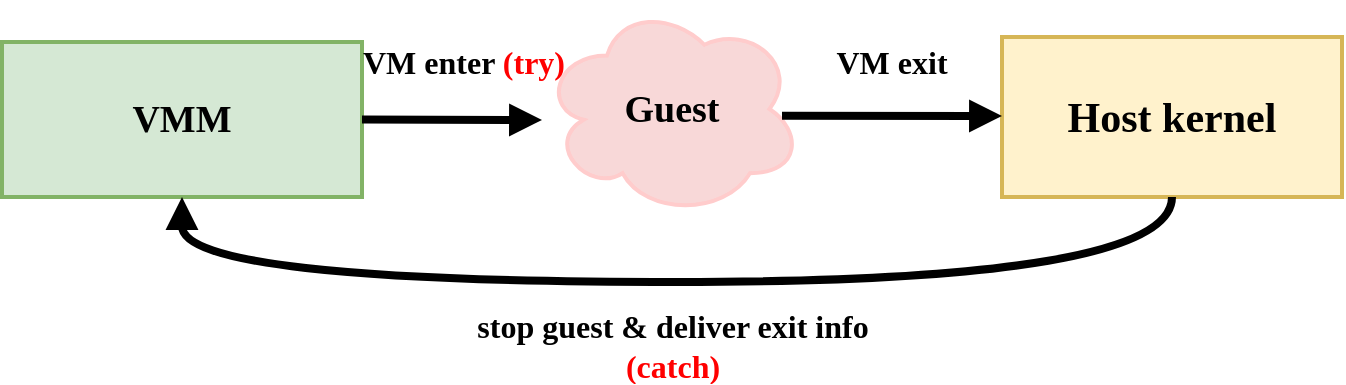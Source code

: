<mxfile>
    <diagram id="ZLxBFHfKS9q5K6NNhN-_" name="Page-1">
        <mxGraphModel dx="920" dy="1140" grid="1" gridSize="10" guides="1" tooltips="1" connect="1" arrows="1" fold="1" page="1" pageScale="1" pageWidth="850" pageHeight="1100" math="0" shadow="0">
            <root>
                <mxCell id="0"/>
                <mxCell id="1" parent="0"/>
                <mxCell id="8" value="Host kernel" style="whiteSpace=wrap;strokeWidth=2;fillColor=#fff2cc;strokeColor=#d6b656;fontFamily=Verdana;fontStyle=1;fontSize=21;" vertex="1" parent="1">
                    <mxGeometry x="650" y="177.5" width="170" height="80" as="geometry"/>
                </mxCell>
                <mxCell id="10" value="VMM" style="whiteSpace=wrap;strokeWidth=2;fillColor=#d5e8d4;strokeColor=#82b366;fontFamily=Verdana;fontStyle=1;fontSize=19;" vertex="1" parent="1">
                    <mxGeometry x="150" y="180" width="180" height="77.5" as="geometry"/>
                </mxCell>
                <mxCell id="13" value="Guest" style="ellipse;shape=cloud;whiteSpace=wrap;html=1;fontSize=19;fontFamily=Verdana;fillColor=#F8D8D8;strokeColor=#FFCCCC;strokeWidth=2;fontStyle=1;" vertex="1" parent="1">
                    <mxGeometry x="420" y="160" width="130" height="107" as="geometry"/>
                </mxCell>
                <mxCell id="16" value="" style="rounded=0;orthogonalLoop=1;jettySize=auto;html=1;strokeWidth=4;endArrow=none;endFill=0;startArrow=block;startFill=1;entryX=1;entryY=0.5;entryDx=0;entryDy=0;" edge="1" parent="1" target="10">
                    <mxGeometry relative="1" as="geometry">
                        <mxPoint x="420" y="219" as="sourcePoint"/>
                        <mxPoint x="310" y="220" as="targetPoint"/>
                    </mxGeometry>
                </mxCell>
                <mxCell id="17" value="&lt;font face=&quot;Verdana&quot; style=&quot;font-size: 16px;&quot;&gt;&lt;b style=&quot;font-size: 16px;&quot;&gt;VM enter &lt;font color=&quot;#ff0000&quot;&gt;(try)&lt;/font&gt;&lt;/b&gt;&lt;/font&gt;&lt;div style=&quot;font-size: 16px;&quot;&gt;&lt;/div&gt;" style="text;whiteSpace=wrap;html=1;fontSize=16;verticalAlign=middle;align=center;" vertex="1" parent="1">
                    <mxGeometry x="326" y="170" width="110" height="40" as="geometry"/>
                </mxCell>
                <mxCell id="18" value="&lt;font face=&quot;Verdana&quot; style=&quot;font-size: 16px;&quot;&gt;&lt;b style=&quot;font-size: 16px;&quot;&gt;stop guest &amp;amp; deliver exit info&lt;br&gt;&lt;font color=&quot;#ff0000&quot;&gt;(catch)&lt;/font&gt;&lt;br&gt;&lt;/b&gt;&lt;/font&gt;&lt;div style=&quot;font-size: 16px;&quot;&gt;&lt;/div&gt;" style="text;whiteSpace=wrap;html=1;fontSize=16;verticalAlign=middle;align=center;" vertex="1" parent="1">
                    <mxGeometry x="342.5" y="320" width="285" height="23" as="geometry"/>
                </mxCell>
                <mxCell id="21" value="" style="rounded=0;orthogonalLoop=1;jettySize=auto;html=1;strokeWidth=4;endArrow=none;endFill=0;startArrow=block;startFill=1;entryX=1;entryY=0.5;entryDx=0;entryDy=0;" edge="1" parent="1">
                    <mxGeometry relative="1" as="geometry">
                        <mxPoint x="650" y="217" as="sourcePoint"/>
                        <mxPoint x="540.0" y="216.83" as="targetPoint"/>
                    </mxGeometry>
                </mxCell>
                <mxCell id="22" value="&lt;font face=&quot;Verdana&quot; style=&quot;font-size: 16px;&quot;&gt;&lt;b style=&quot;font-size: 16px;&quot;&gt;VM exit&lt;/b&gt;&lt;/font&gt;&lt;div style=&quot;font-size: 16px;&quot;&gt;&lt;/div&gt;" style="text;whiteSpace=wrap;html=1;fontSize=16;verticalAlign=middle;align=center;" vertex="1" parent="1">
                    <mxGeometry x="540" y="170" width="110" height="40" as="geometry"/>
                </mxCell>
                <mxCell id="23" value="" style="rounded=0;orthogonalLoop=1;jettySize=auto;html=1;strokeWidth=4;endArrow=none;endFill=0;startArrow=block;startFill=1;exitX=0.5;exitY=1;exitDx=0;exitDy=0;entryX=0.5;entryY=1;entryDx=0;entryDy=0;edgeStyle=orthogonalEdgeStyle;curved=1;" edge="1" parent="1" source="10" target="8">
                    <mxGeometry relative="1" as="geometry">
                        <mxPoint x="820.8" y="258.85" as="sourcePoint"/>
                        <mxPoint x="700" y="257.5" as="targetPoint"/>
                        <Array as="points">
                            <mxPoint x="240" y="300"/>
                            <mxPoint x="735" y="300"/>
                        </Array>
                    </mxGeometry>
                </mxCell>
            </root>
        </mxGraphModel>
    </diagram>
</mxfile>